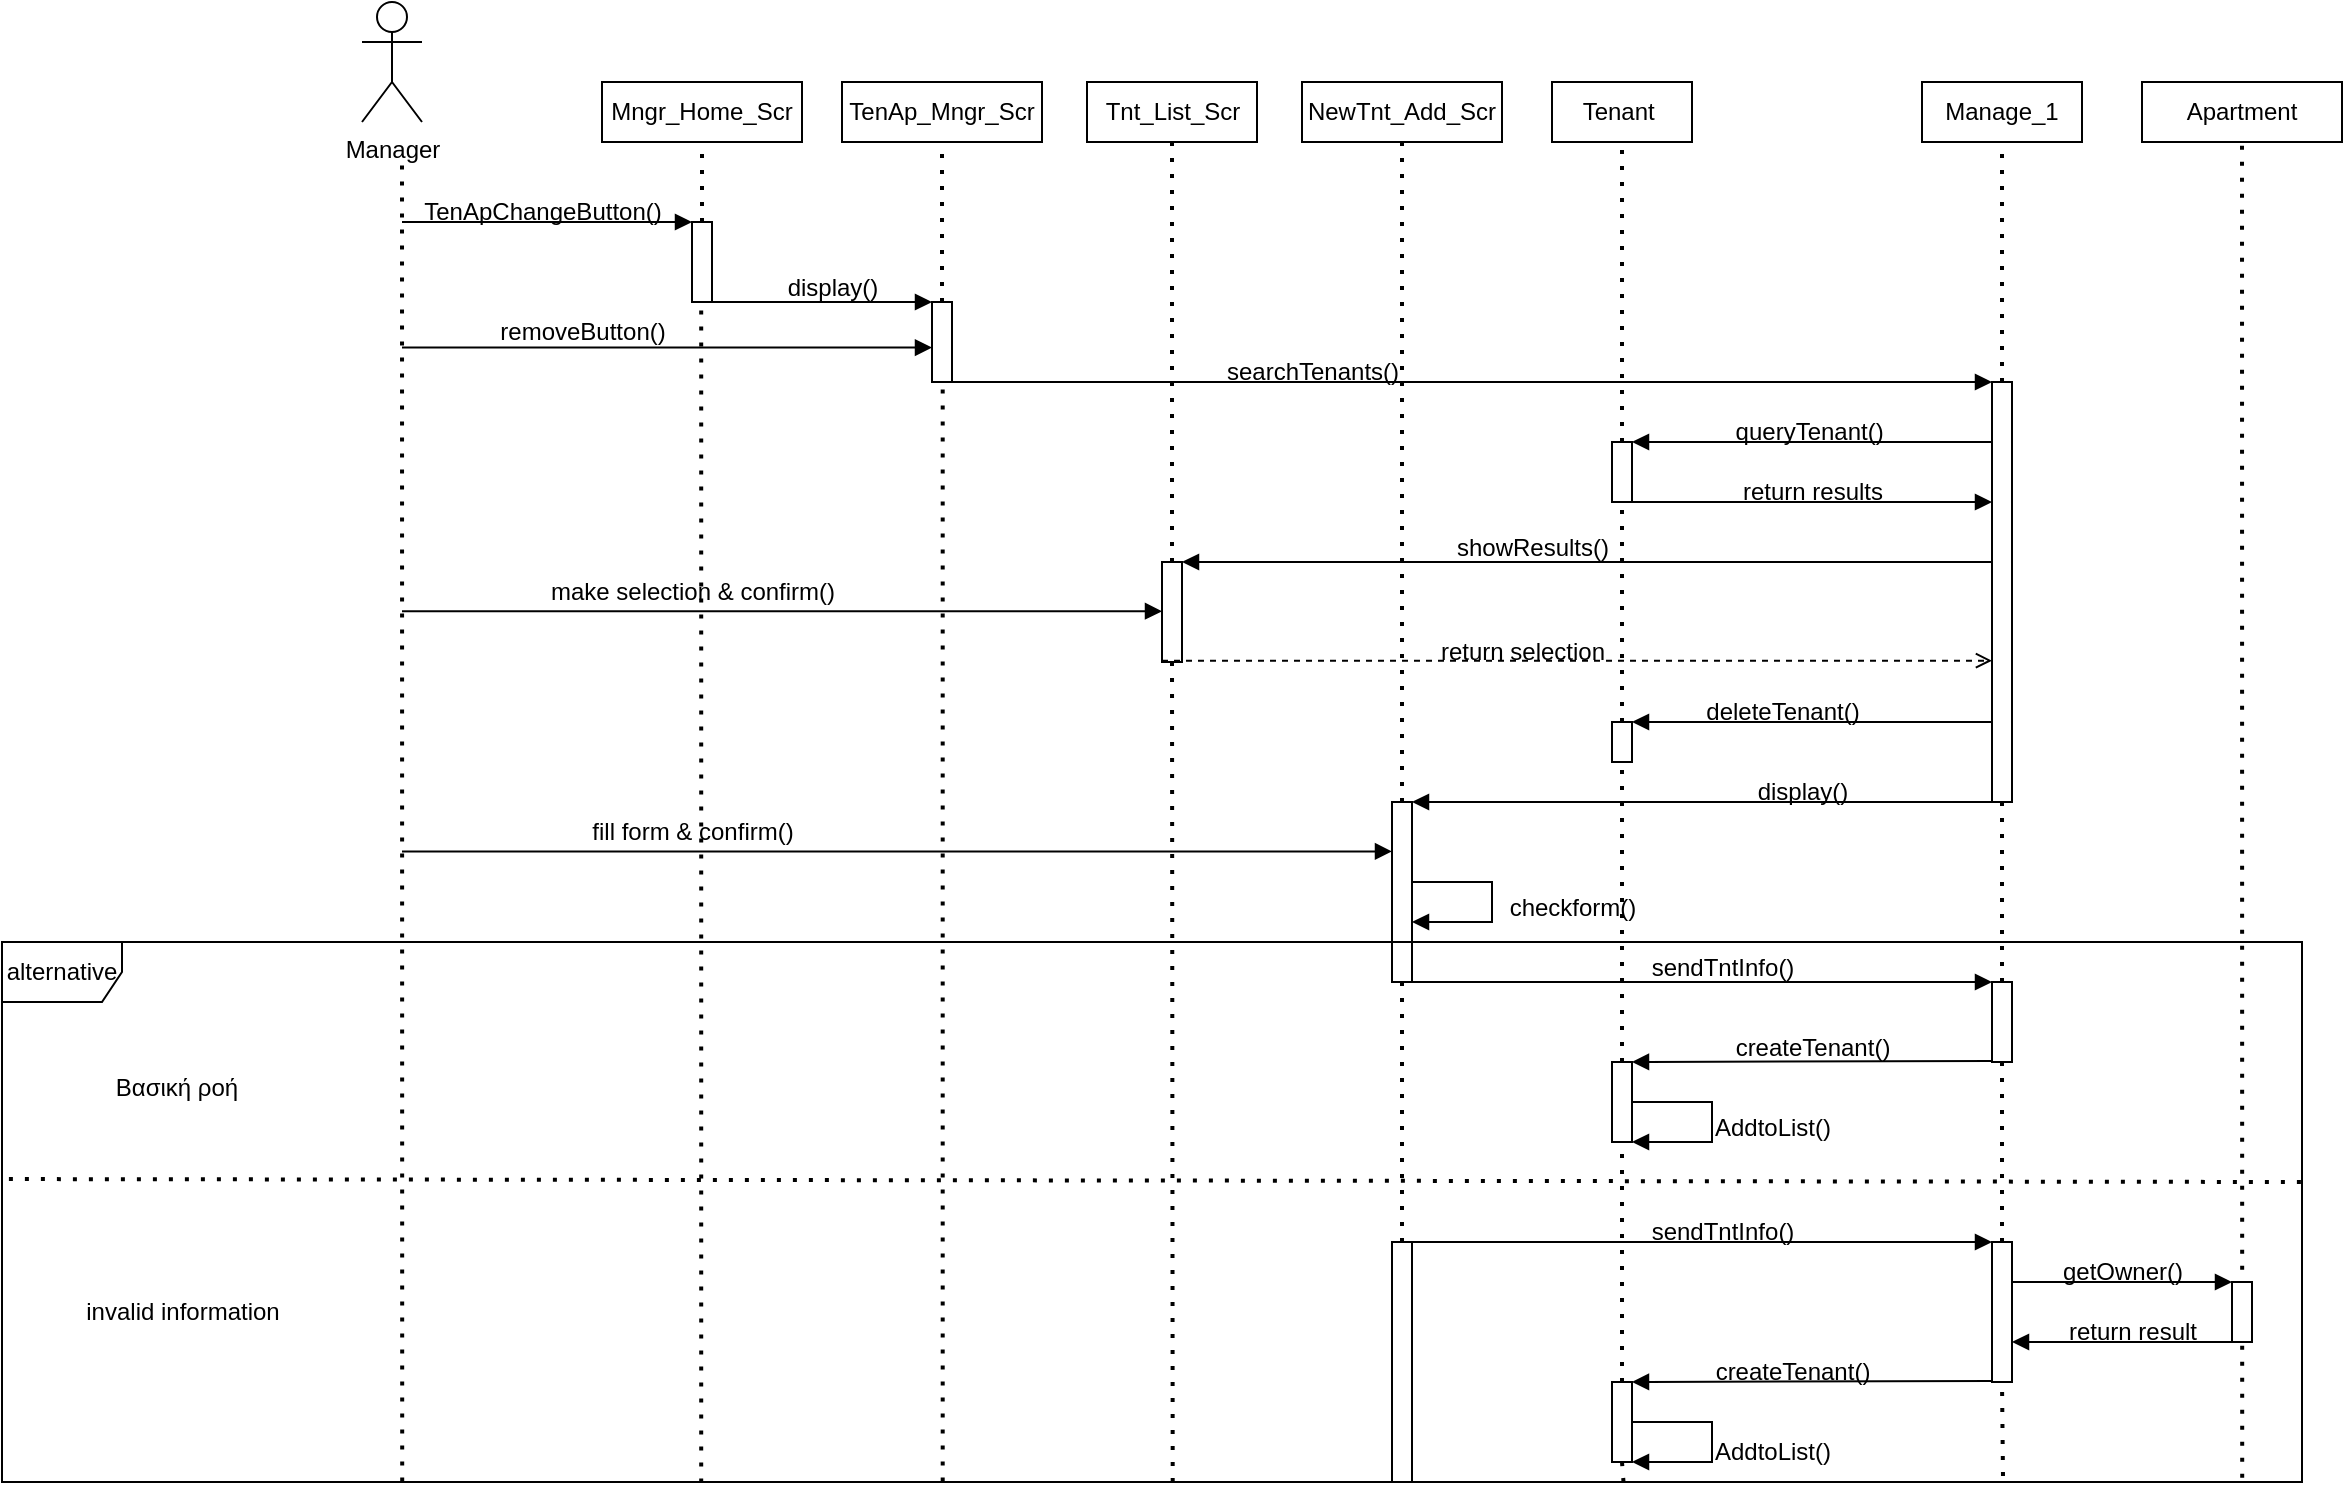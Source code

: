 <mxfile version="27.0.5">
  <diagram name="Page-1" id="Y2wi71jQAL4ZwRvFeoPq">
    <mxGraphModel dx="64" dy="26" grid="0" gridSize="10" guides="1" tooltips="1" connect="1" arrows="1" fold="1" page="0" pageScale="1" pageWidth="850" pageHeight="1100" math="0" shadow="0">
      <root>
        <mxCell id="0" />
        <mxCell id="1" parent="0" />
        <mxCell id="TLuGOkzC2Zvtu-69kkCt-1" value="Manager" style="shape=umlActor;verticalLabelPosition=bottom;verticalAlign=top;html=1;outlineConnect=0;" vertex="1" parent="1">
          <mxGeometry x="353" y="50" width="30" height="60" as="geometry" />
        </mxCell>
        <mxCell id="TLuGOkzC2Zvtu-69kkCt-3" value="Mngr_Home_Scr" style="html=1;whiteSpace=wrap;" vertex="1" parent="1">
          <mxGeometry x="473" y="90" width="100" height="30" as="geometry" />
        </mxCell>
        <mxCell id="TLuGOkzC2Zvtu-69kkCt-4" value="TenAp_Mngr_Scr" style="html=1;whiteSpace=wrap;" vertex="1" parent="1">
          <mxGeometry x="593" y="90" width="100" height="30" as="geometry" />
        </mxCell>
        <mxCell id="TLuGOkzC2Zvtu-69kkCt-5" value="Tnt_List_Scr" style="html=1;whiteSpace=wrap;" vertex="1" parent="1">
          <mxGeometry x="715.5" y="90" width="85" height="30" as="geometry" />
        </mxCell>
        <mxCell id="TLuGOkzC2Zvtu-69kkCt-6" value="NewTnt_Add_Scr" style="html=1;whiteSpace=wrap;" vertex="1" parent="1">
          <mxGeometry x="823" y="90" width="100" height="30" as="geometry" />
        </mxCell>
        <mxCell id="TLuGOkzC2Zvtu-69kkCt-7" value="Tenant&amp;nbsp;" style="html=1;whiteSpace=wrap;" vertex="1" parent="1">
          <mxGeometry x="948" y="90" width="70" height="30" as="geometry" />
        </mxCell>
        <mxCell id="TLuGOkzC2Zvtu-69kkCt-8" value="Manage_1" style="html=1;whiteSpace=wrap;" vertex="1" parent="1">
          <mxGeometry x="1133" y="90" width="80" height="30" as="geometry" />
        </mxCell>
        <mxCell id="TLuGOkzC2Zvtu-69kkCt-9" value="Apartment" style="html=1;whiteSpace=wrap;" vertex="1" parent="1">
          <mxGeometry x="1243" y="90" width="100" height="30" as="geometry" />
        </mxCell>
        <mxCell id="TLuGOkzC2Zvtu-69kkCt-11" value="" style="endArrow=none;dashed=1;html=1;dashPattern=1 3;strokeWidth=2;rounded=0;exitX=0.174;exitY=0.999;exitDx=0;exitDy=0;exitPerimeter=0;" edge="1" parent="1" source="TLuGOkzC2Zvtu-69kkCt-98">
          <mxGeometry width="50" height="50" relative="1" as="geometry">
            <mxPoint x="373" y="960" as="sourcePoint" />
            <mxPoint x="373" y="130" as="targetPoint" />
          </mxGeometry>
        </mxCell>
        <mxCell id="TLuGOkzC2Zvtu-69kkCt-13" value="" style="endArrow=none;dashed=1;html=1;dashPattern=1 3;strokeWidth=2;rounded=0;" edge="1" parent="1" source="TLuGOkzC2Zvtu-69kkCt-21">
          <mxGeometry width="50" height="50" relative="1" as="geometry">
            <mxPoint x="523" y="510" as="sourcePoint" />
            <mxPoint x="523" y="120" as="targetPoint" />
          </mxGeometry>
        </mxCell>
        <mxCell id="TLuGOkzC2Zvtu-69kkCt-14" value="" style="endArrow=none;dashed=1;html=1;dashPattern=1 3;strokeWidth=2;rounded=0;entryX=0.5;entryY=1;entryDx=0;entryDy=0;" edge="1" parent="1" source="TLuGOkzC2Zvtu-69kkCt-26" target="TLuGOkzC2Zvtu-69kkCt-4">
          <mxGeometry width="50" height="50" relative="1" as="geometry">
            <mxPoint x="708" y="510" as="sourcePoint" />
            <mxPoint x="708" y="120" as="targetPoint" />
          </mxGeometry>
        </mxCell>
        <mxCell id="TLuGOkzC2Zvtu-69kkCt-15" value="" style="endArrow=none;dashed=1;html=1;dashPattern=1 3;strokeWidth=2;rounded=0;entryX=0.5;entryY=1;entryDx=0;entryDy=0;" edge="1" parent="1" source="TLuGOkzC2Zvtu-69kkCt-42" target="TLuGOkzC2Zvtu-69kkCt-5">
          <mxGeometry width="50" height="50" relative="1" as="geometry">
            <mxPoint x="758" y="520" as="sourcePoint" />
            <mxPoint x="873" y="120" as="targetPoint" />
          </mxGeometry>
        </mxCell>
        <mxCell id="TLuGOkzC2Zvtu-69kkCt-16" value="" style="endArrow=none;dashed=1;html=1;dashPattern=1 3;strokeWidth=2;rounded=0;entryX=0.5;entryY=1;entryDx=0;entryDy=0;" edge="1" parent="1" source="TLuGOkzC2Zvtu-69kkCt-54" target="TLuGOkzC2Zvtu-69kkCt-6">
          <mxGeometry width="50" height="50" relative="1" as="geometry">
            <mxPoint x="873" y="520" as="sourcePoint" />
            <mxPoint x="1022.41" y="120" as="targetPoint" />
          </mxGeometry>
        </mxCell>
        <mxCell id="TLuGOkzC2Zvtu-69kkCt-17" value="" style="endArrow=none;dashed=1;html=1;dashPattern=1 3;strokeWidth=2;rounded=0;entryX=0.5;entryY=1;entryDx=0;entryDy=0;" edge="1" parent="1" source="TLuGOkzC2Zvtu-69kkCt-35" target="TLuGOkzC2Zvtu-69kkCt-7">
          <mxGeometry width="50" height="50" relative="1" as="geometry">
            <mxPoint x="983" y="510" as="sourcePoint" />
            <mxPoint x="1182.41" y="120" as="targetPoint" />
          </mxGeometry>
        </mxCell>
        <mxCell id="TLuGOkzC2Zvtu-69kkCt-18" value="" style="endArrow=none;dashed=1;html=1;dashPattern=1 3;strokeWidth=2;rounded=0;entryX=0.5;entryY=1;entryDx=0;entryDy=0;" edge="1" parent="1" source="TLuGOkzC2Zvtu-69kkCt-32" target="TLuGOkzC2Zvtu-69kkCt-8">
          <mxGeometry width="50" height="50" relative="1" as="geometry">
            <mxPoint x="1173" y="510" as="sourcePoint" />
            <mxPoint x="1342.41" y="120" as="targetPoint" />
          </mxGeometry>
        </mxCell>
        <mxCell id="TLuGOkzC2Zvtu-69kkCt-19" value="" style="endArrow=none;dashed=1;html=1;dashPattern=1 3;strokeWidth=2;rounded=0;entryX=0.5;entryY=1;entryDx=0;entryDy=0;exitX=0.974;exitY=0.992;exitDx=0;exitDy=0;exitPerimeter=0;" edge="1" parent="1" source="TLuGOkzC2Zvtu-69kkCt-98" target="TLuGOkzC2Zvtu-69kkCt-9">
          <mxGeometry width="50" height="50" relative="1" as="geometry">
            <mxPoint x="1293" y="960" as="sourcePoint" />
            <mxPoint x="1492.41" y="120" as="targetPoint" />
          </mxGeometry>
        </mxCell>
        <mxCell id="TLuGOkzC2Zvtu-69kkCt-22" value="" style="endArrow=none;dashed=1;html=1;dashPattern=1 3;strokeWidth=2;rounded=0;exitX=0.304;exitY=1.001;exitDx=0;exitDy=0;exitPerimeter=0;" edge="1" parent="1" source="TLuGOkzC2Zvtu-69kkCt-98" target="TLuGOkzC2Zvtu-69kkCt-21">
          <mxGeometry width="50" height="50" relative="1" as="geometry">
            <mxPoint x="523" y="960" as="sourcePoint" />
            <mxPoint x="523" y="120" as="targetPoint" />
          </mxGeometry>
        </mxCell>
        <mxCell id="TLuGOkzC2Zvtu-69kkCt-21" value="" style="html=1;points=[[0,0,0,0,5],[0,1,0,0,-5],[1,0,0,0,5],[1,1,0,0,-5]];perimeter=orthogonalPerimeter;outlineConnect=0;targetShapes=umlLifeline;portConstraint=eastwest;newEdgeStyle={&quot;curved&quot;:0,&quot;rounded&quot;:0};" vertex="1" parent="1">
          <mxGeometry x="518" y="160" width="10" height="40" as="geometry" />
        </mxCell>
        <mxCell id="TLuGOkzC2Zvtu-69kkCt-23" value="" style="endArrow=block;html=1;rounded=0;endFill=1;" edge="1" parent="1" target="TLuGOkzC2Zvtu-69kkCt-21">
          <mxGeometry width="50" height="50" relative="1" as="geometry">
            <mxPoint x="373" y="160" as="sourcePoint" />
            <mxPoint x="423" y="140" as="targetPoint" />
          </mxGeometry>
        </mxCell>
        <mxCell id="TLuGOkzC2Zvtu-69kkCt-24" value="TenApChangeButton()" style="text;html=1;align=center;verticalAlign=middle;resizable=0;points=[];autosize=1;strokeColor=none;fillColor=none;" vertex="1" parent="1">
          <mxGeometry x="373" y="140" width="140" height="30" as="geometry" />
        </mxCell>
        <mxCell id="TLuGOkzC2Zvtu-69kkCt-25" value="" style="endArrow=block;html=1;rounded=0;endFill=1;" edge="1" parent="1" target="TLuGOkzC2Zvtu-69kkCt-26">
          <mxGeometry width="50" height="50" relative="1" as="geometry">
            <mxPoint x="528" y="200" as="sourcePoint" />
            <mxPoint x="663" y="200" as="targetPoint" />
          </mxGeometry>
        </mxCell>
        <mxCell id="TLuGOkzC2Zvtu-69kkCt-27" value="" style="endArrow=none;dashed=1;html=1;dashPattern=1 3;strokeWidth=2;rounded=0;exitX=0.409;exitY=0.999;exitDx=0;exitDy=0;exitPerimeter=0;" edge="1" parent="1" source="TLuGOkzC2Zvtu-69kkCt-98" target="TLuGOkzC2Zvtu-69kkCt-26">
          <mxGeometry width="50" height="50" relative="1" as="geometry">
            <mxPoint x="643" y="960" as="sourcePoint" />
            <mxPoint x="708" y="120" as="targetPoint" />
          </mxGeometry>
        </mxCell>
        <mxCell id="TLuGOkzC2Zvtu-69kkCt-26" value="" style="html=1;points=[[0,0,0,0,5],[0,1,0,0,-5],[1,0,0,0,5],[1,1,0,0,-5]];perimeter=orthogonalPerimeter;outlineConnect=0;targetShapes=umlLifeline;portConstraint=eastwest;newEdgeStyle={&quot;curved&quot;:0,&quot;rounded&quot;:0};" vertex="1" parent="1">
          <mxGeometry x="638" y="200" width="10" height="40" as="geometry" />
        </mxCell>
        <mxCell id="TLuGOkzC2Zvtu-69kkCt-28" value="display()" style="text;html=1;align=center;verticalAlign=middle;resizable=0;points=[];autosize=1;strokeColor=none;fillColor=none;" vertex="1" parent="1">
          <mxGeometry x="553" y="178" width="70" height="30" as="geometry" />
        </mxCell>
        <mxCell id="TLuGOkzC2Zvtu-69kkCt-29" value="" style="endArrow=block;html=1;rounded=0;endFill=1;" edge="1" parent="1">
          <mxGeometry width="50" height="50" relative="1" as="geometry">
            <mxPoint x="373" y="222.76" as="sourcePoint" />
            <mxPoint x="638" y="222.76" as="targetPoint" />
          </mxGeometry>
        </mxCell>
        <mxCell id="TLuGOkzC2Zvtu-69kkCt-30" value="removeButton()" style="text;html=1;align=center;verticalAlign=middle;resizable=0;points=[];autosize=1;strokeColor=none;fillColor=none;" vertex="1" parent="1">
          <mxGeometry x="408" y="200" width="110" height="30" as="geometry" />
        </mxCell>
        <mxCell id="TLuGOkzC2Zvtu-69kkCt-31" value="" style="endArrow=block;html=1;rounded=0;endFill=1;" edge="1" parent="1" target="TLuGOkzC2Zvtu-69kkCt-32">
          <mxGeometry width="50" height="50" relative="1" as="geometry">
            <mxPoint x="648" y="240" as="sourcePoint" />
            <mxPoint x="1163" y="240" as="targetPoint" />
          </mxGeometry>
        </mxCell>
        <mxCell id="TLuGOkzC2Zvtu-69kkCt-33" value="" style="endArrow=none;dashed=1;html=1;dashPattern=1 3;strokeWidth=2;rounded=0;entryX=0.5;entryY=1;entryDx=0;entryDy=0;" edge="1" parent="1" source="TLuGOkzC2Zvtu-69kkCt-71" target="TLuGOkzC2Zvtu-69kkCt-32">
          <mxGeometry width="50" height="50" relative="1" as="geometry">
            <mxPoint x="1173" y="960" as="sourcePoint" />
            <mxPoint x="1173" y="120" as="targetPoint" />
          </mxGeometry>
        </mxCell>
        <mxCell id="TLuGOkzC2Zvtu-69kkCt-32" value="" style="html=1;points=[[0,0,0,0,5],[0,1,0,0,-5],[1,0,0,0,5],[1,1,0,0,-5]];perimeter=orthogonalPerimeter;outlineConnect=0;targetShapes=umlLifeline;portConstraint=eastwest;newEdgeStyle={&quot;curved&quot;:0,&quot;rounded&quot;:0};" vertex="1" parent="1">
          <mxGeometry x="1168" y="240" width="10" height="210" as="geometry" />
        </mxCell>
        <mxCell id="TLuGOkzC2Zvtu-69kkCt-34" value="searchTenants()" style="text;html=1;align=center;verticalAlign=middle;resizable=0;points=[];autosize=1;strokeColor=none;fillColor=none;" vertex="1" parent="1">
          <mxGeometry x="773" y="220" width="110" height="30" as="geometry" />
        </mxCell>
        <mxCell id="TLuGOkzC2Zvtu-69kkCt-36" value="" style="endArrow=none;dashed=1;html=1;dashPattern=1 3;strokeWidth=2;rounded=0;entryX=0.5;entryY=1;entryDx=0;entryDy=0;" edge="1" parent="1" source="TLuGOkzC2Zvtu-69kkCt-50" target="TLuGOkzC2Zvtu-69kkCt-35">
          <mxGeometry width="50" height="50" relative="1" as="geometry">
            <mxPoint x="983" y="510" as="sourcePoint" />
            <mxPoint x="983" y="120" as="targetPoint" />
          </mxGeometry>
        </mxCell>
        <mxCell id="TLuGOkzC2Zvtu-69kkCt-35" value="" style="html=1;points=[[0,0,0,0,5],[0,1,0,0,-5],[1,0,0,0,5],[1,1,0,0,-5]];perimeter=orthogonalPerimeter;outlineConnect=0;targetShapes=umlLifeline;portConstraint=eastwest;newEdgeStyle={&quot;curved&quot;:0,&quot;rounded&quot;:0};" vertex="1" parent="1">
          <mxGeometry x="978" y="270" width="10" height="30" as="geometry" />
        </mxCell>
        <mxCell id="TLuGOkzC2Zvtu-69kkCt-38" value="" style="endArrow=block;html=1;rounded=0;endFill=1;" edge="1" parent="1" source="TLuGOkzC2Zvtu-69kkCt-32">
          <mxGeometry width="50" height="50" relative="1" as="geometry">
            <mxPoint x="1253" y="270" as="sourcePoint" />
            <mxPoint x="988" y="270" as="targetPoint" />
          </mxGeometry>
        </mxCell>
        <mxCell id="TLuGOkzC2Zvtu-69kkCt-39" value="&amp;nbsp; queryTenant()" style="text;html=1;align=center;verticalAlign=middle;resizable=0;points=[];autosize=1;strokeColor=none;fillColor=none;" vertex="1" parent="1">
          <mxGeometry x="1023" y="250" width="100" height="30" as="geometry" />
        </mxCell>
        <mxCell id="TLuGOkzC2Zvtu-69kkCt-40" value="" style="endArrow=block;html=1;rounded=0;endFill=1;" edge="1" parent="1" target="TLuGOkzC2Zvtu-69kkCt-32">
          <mxGeometry width="50" height="50" relative="1" as="geometry">
            <mxPoint x="988" y="300" as="sourcePoint" />
            <mxPoint x="1108" y="300" as="targetPoint" />
          </mxGeometry>
        </mxCell>
        <mxCell id="TLuGOkzC2Zvtu-69kkCt-41" value="return results" style="text;html=1;align=center;verticalAlign=middle;resizable=0;points=[];autosize=1;strokeColor=none;fillColor=none;" vertex="1" parent="1">
          <mxGeometry x="1033" y="280" width="90" height="30" as="geometry" />
        </mxCell>
        <mxCell id="TLuGOkzC2Zvtu-69kkCt-43" value="" style="endArrow=none;dashed=1;html=1;dashPattern=1 3;strokeWidth=2;rounded=0;entryX=0.5;entryY=1;entryDx=0;entryDy=0;exitX=0.509;exitY=1;exitDx=0;exitDy=0;exitPerimeter=0;" edge="1" parent="1" source="TLuGOkzC2Zvtu-69kkCt-98" target="TLuGOkzC2Zvtu-69kkCt-42">
          <mxGeometry width="50" height="50" relative="1" as="geometry">
            <mxPoint x="758" y="960" as="sourcePoint" />
            <mxPoint x="758" y="120" as="targetPoint" />
          </mxGeometry>
        </mxCell>
        <mxCell id="TLuGOkzC2Zvtu-69kkCt-42" value="" style="html=1;points=[[0,0,0,0,5],[0,1,0,0,-5],[1,0,0,0,5],[1,1,0,0,-5]];perimeter=orthogonalPerimeter;outlineConnect=0;targetShapes=umlLifeline;portConstraint=eastwest;newEdgeStyle={&quot;curved&quot;:0,&quot;rounded&quot;:0};" vertex="1" parent="1">
          <mxGeometry x="753" y="330" width="10" height="50" as="geometry" />
        </mxCell>
        <mxCell id="TLuGOkzC2Zvtu-69kkCt-44" value="" style="endArrow=block;html=1;rounded=0;endFill=1;" edge="1" parent="1" target="TLuGOkzC2Zvtu-69kkCt-42">
          <mxGeometry width="50" height="50" relative="1" as="geometry">
            <mxPoint x="1168" y="330" as="sourcePoint" />
            <mxPoint x="988" y="330" as="targetPoint" />
          </mxGeometry>
        </mxCell>
        <mxCell id="TLuGOkzC2Zvtu-69kkCt-45" value="&amp;nbsp; &amp;nbsp;showResults()" style="text;html=1;align=center;verticalAlign=middle;resizable=0;points=[];autosize=1;strokeColor=none;fillColor=none;" vertex="1" parent="1">
          <mxGeometry x="878" y="308" width="110" height="30" as="geometry" />
        </mxCell>
        <mxCell id="TLuGOkzC2Zvtu-69kkCt-46" value="" style="endArrow=block;html=1;rounded=0;endFill=1;" edge="1" parent="1" target="TLuGOkzC2Zvtu-69kkCt-42">
          <mxGeometry width="50" height="50" relative="1" as="geometry">
            <mxPoint x="373" y="354.62" as="sourcePoint" />
            <mxPoint x="638" y="354.62" as="targetPoint" />
          </mxGeometry>
        </mxCell>
        <mxCell id="TLuGOkzC2Zvtu-69kkCt-47" value="make selection &amp;amp; confirm()" style="text;html=1;align=center;verticalAlign=middle;resizable=0;points=[];autosize=1;strokeColor=none;fillColor=none;" vertex="1" parent="1">
          <mxGeometry x="433" y="330" width="170" height="30" as="geometry" />
        </mxCell>
        <mxCell id="TLuGOkzC2Zvtu-69kkCt-48" value="" style="endArrow=open;html=1;rounded=0;dashed=1;endFill=0;" edge="1" parent="1" target="TLuGOkzC2Zvtu-69kkCt-32">
          <mxGeometry width="50" height="50" relative="1" as="geometry">
            <mxPoint x="753" y="379.35" as="sourcePoint" />
            <mxPoint x="863" y="379.35" as="targetPoint" />
          </mxGeometry>
        </mxCell>
        <mxCell id="TLuGOkzC2Zvtu-69kkCt-49" value="return selection" style="text;html=1;align=center;verticalAlign=middle;resizable=0;points=[];autosize=1;strokeColor=none;fillColor=none;" vertex="1" parent="1">
          <mxGeometry x="878" y="360" width="110" height="30" as="geometry" />
        </mxCell>
        <mxCell id="TLuGOkzC2Zvtu-69kkCt-51" value="" style="endArrow=none;dashed=1;html=1;dashPattern=1 3;strokeWidth=2;rounded=0;entryX=0.5;entryY=1;entryDx=0;entryDy=0;" edge="1" parent="1" source="TLuGOkzC2Zvtu-69kkCt-74" target="TLuGOkzC2Zvtu-69kkCt-50">
          <mxGeometry width="50" height="50" relative="1" as="geometry">
            <mxPoint x="983" y="960" as="sourcePoint" />
            <mxPoint x="983" y="300" as="targetPoint" />
          </mxGeometry>
        </mxCell>
        <mxCell id="TLuGOkzC2Zvtu-69kkCt-50" value="" style="html=1;points=[[0,0,0,0,5],[0,1,0,0,-5],[1,0,0,0,5],[1,1,0,0,-5]];perimeter=orthogonalPerimeter;outlineConnect=0;targetShapes=umlLifeline;portConstraint=eastwest;newEdgeStyle={&quot;curved&quot;:0,&quot;rounded&quot;:0};" vertex="1" parent="1">
          <mxGeometry x="978" y="410" width="10" height="20" as="geometry" />
        </mxCell>
        <mxCell id="TLuGOkzC2Zvtu-69kkCt-52" value="" style="endArrow=block;html=1;rounded=0;endFill=1;" edge="1" parent="1">
          <mxGeometry width="50" height="50" relative="1" as="geometry">
            <mxPoint x="1168" y="410" as="sourcePoint" />
            <mxPoint x="988" y="410" as="targetPoint" />
          </mxGeometry>
        </mxCell>
        <mxCell id="TLuGOkzC2Zvtu-69kkCt-53" value="deleteTenant()" style="text;html=1;align=center;verticalAlign=middle;resizable=0;points=[];autosize=1;strokeColor=none;fillColor=none;" vertex="1" parent="1">
          <mxGeometry x="1013" y="390" width="100" height="30" as="geometry" />
        </mxCell>
        <mxCell id="TLuGOkzC2Zvtu-69kkCt-57" value="" style="endArrow=none;dashed=1;html=1;dashPattern=1 3;strokeWidth=2;rounded=0;entryX=0.5;entryY=1;entryDx=0;entryDy=0;" edge="1" parent="1" source="TLuGOkzC2Zvtu-69kkCt-80" target="TLuGOkzC2Zvtu-69kkCt-54">
          <mxGeometry width="50" height="50" relative="1" as="geometry">
            <mxPoint x="873" y="956.545" as="sourcePoint" />
            <mxPoint x="873" y="120" as="targetPoint" />
          </mxGeometry>
        </mxCell>
        <mxCell id="TLuGOkzC2Zvtu-69kkCt-54" value="" style="html=1;points=[[0,0,0,0,5],[0,1,0,0,-5],[1,0,0,0,5],[1,1,0,0,-5]];perimeter=orthogonalPerimeter;outlineConnect=0;targetShapes=umlLifeline;portConstraint=eastwest;newEdgeStyle={&quot;curved&quot;:0,&quot;rounded&quot;:0};" vertex="1" parent="1">
          <mxGeometry x="868" y="450" width="10" height="90" as="geometry" />
        </mxCell>
        <mxCell id="TLuGOkzC2Zvtu-69kkCt-58" value="" style="endArrow=block;html=1;rounded=0;endFill=1;" edge="1" parent="1" target="TLuGOkzC2Zvtu-69kkCt-54">
          <mxGeometry width="50" height="50" relative="1" as="geometry">
            <mxPoint x="1168" y="450" as="sourcePoint" />
            <mxPoint x="988" y="450" as="targetPoint" />
          </mxGeometry>
        </mxCell>
        <mxCell id="TLuGOkzC2Zvtu-69kkCt-59" value="display()" style="text;html=1;align=center;verticalAlign=middle;resizable=0;points=[];autosize=1;strokeColor=none;fillColor=none;" vertex="1" parent="1">
          <mxGeometry x="1038" y="430" width="70" height="30" as="geometry" />
        </mxCell>
        <mxCell id="TLuGOkzC2Zvtu-69kkCt-60" value="" style="endArrow=block;html=1;rounded=0;endFill=1;" edge="1" parent="1" target="TLuGOkzC2Zvtu-69kkCt-54">
          <mxGeometry width="50" height="50" relative="1" as="geometry">
            <mxPoint x="373" y="474.74" as="sourcePoint" />
            <mxPoint x="753" y="475.12" as="targetPoint" />
          </mxGeometry>
        </mxCell>
        <mxCell id="TLuGOkzC2Zvtu-69kkCt-62" value="fill form &amp;amp; confirm()" style="text;html=1;align=center;verticalAlign=middle;resizable=0;points=[];autosize=1;strokeColor=none;fillColor=none;" vertex="1" parent="1">
          <mxGeometry x="458" y="450" width="120" height="30" as="geometry" />
        </mxCell>
        <mxCell id="TLuGOkzC2Zvtu-69kkCt-65" value="" style="endArrow=block;html=1;rounded=0;endFill=1;" edge="1" parent="1">
          <mxGeometry width="50" height="50" relative="1" as="geometry">
            <mxPoint x="878" y="490" as="sourcePoint" />
            <mxPoint x="878" y="510" as="targetPoint" />
            <Array as="points">
              <mxPoint x="918" y="490" />
              <mxPoint x="918" y="510" />
            </Array>
          </mxGeometry>
        </mxCell>
        <mxCell id="TLuGOkzC2Zvtu-69kkCt-69" value="checkform()" style="text;html=1;align=center;verticalAlign=middle;resizable=0;points=[];autosize=1;strokeColor=none;fillColor=none;" vertex="1" parent="1">
          <mxGeometry x="913" y="488" width="90" height="30" as="geometry" />
        </mxCell>
        <mxCell id="TLuGOkzC2Zvtu-69kkCt-70" value="" style="endArrow=block;html=1;rounded=0;endFill=1;" edge="1" parent="1" target="TLuGOkzC2Zvtu-69kkCt-71">
          <mxGeometry width="50" height="50" relative="1" as="geometry">
            <mxPoint x="878" y="540" as="sourcePoint" />
            <mxPoint x="1173" y="540" as="targetPoint" />
          </mxGeometry>
        </mxCell>
        <mxCell id="TLuGOkzC2Zvtu-69kkCt-72" value="" style="endArrow=none;dashed=1;html=1;dashPattern=1 3;strokeWidth=2;rounded=0;entryX=0.5;entryY=1;entryDx=0;entryDy=0;" edge="1" parent="1" source="TLuGOkzC2Zvtu-69kkCt-83" target="TLuGOkzC2Zvtu-69kkCt-71">
          <mxGeometry width="50" height="50" relative="1" as="geometry">
            <mxPoint x="1173" y="960" as="sourcePoint" />
            <mxPoint x="1173" y="450" as="targetPoint" />
          </mxGeometry>
        </mxCell>
        <mxCell id="TLuGOkzC2Zvtu-69kkCt-71" value="" style="html=1;points=[[0,0,0,0,5],[0,1,0,0,-5],[1,0,0,0,5],[1,1,0,0,-5]];perimeter=orthogonalPerimeter;outlineConnect=0;targetShapes=umlLifeline;portConstraint=eastwest;newEdgeStyle={&quot;curved&quot;:0,&quot;rounded&quot;:0};" vertex="1" parent="1">
          <mxGeometry x="1168" y="540" width="10" height="40" as="geometry" />
        </mxCell>
        <mxCell id="TLuGOkzC2Zvtu-69kkCt-73" value="sendTntInfo()" style="text;html=1;align=center;verticalAlign=middle;resizable=0;points=[];autosize=1;strokeColor=none;fillColor=none;" vertex="1" parent="1">
          <mxGeometry x="988" y="518" width="90" height="30" as="geometry" />
        </mxCell>
        <mxCell id="TLuGOkzC2Zvtu-69kkCt-75" value="" style="endArrow=none;dashed=1;html=1;dashPattern=1 3;strokeWidth=2;rounded=0;entryX=0.5;entryY=1;entryDx=0;entryDy=0;" edge="1" parent="1" source="TLuGOkzC2Zvtu-69kkCt-91" target="TLuGOkzC2Zvtu-69kkCt-74">
          <mxGeometry width="50" height="50" relative="1" as="geometry">
            <mxPoint x="983" y="960" as="sourcePoint" />
            <mxPoint x="983" y="430" as="targetPoint" />
          </mxGeometry>
        </mxCell>
        <mxCell id="TLuGOkzC2Zvtu-69kkCt-74" value="" style="html=1;points=[[0,0,0,0,5],[0,1,0,0,-5],[1,0,0,0,5],[1,1,0,0,-5]];perimeter=orthogonalPerimeter;outlineConnect=0;targetShapes=umlLifeline;portConstraint=eastwest;newEdgeStyle={&quot;curved&quot;:0,&quot;rounded&quot;:0};" vertex="1" parent="1">
          <mxGeometry x="978" y="580" width="10" height="40" as="geometry" />
        </mxCell>
        <mxCell id="TLuGOkzC2Zvtu-69kkCt-76" value="" style="endArrow=block;html=1;rounded=0;endFill=1;" edge="1" parent="1" target="TLuGOkzC2Zvtu-69kkCt-74">
          <mxGeometry width="50" height="50" relative="1" as="geometry">
            <mxPoint x="1168" y="579.5" as="sourcePoint" />
            <mxPoint x="993" y="580" as="targetPoint" />
          </mxGeometry>
        </mxCell>
        <mxCell id="TLuGOkzC2Zvtu-69kkCt-77" value="createTenant()" style="text;html=1;align=center;verticalAlign=middle;resizable=0;points=[];autosize=1;strokeColor=none;fillColor=none;" vertex="1" parent="1">
          <mxGeometry x="1028" y="558" width="100" height="30" as="geometry" />
        </mxCell>
        <mxCell id="TLuGOkzC2Zvtu-69kkCt-78" value="" style="endArrow=block;html=1;rounded=0;endFill=1;" edge="1" parent="1">
          <mxGeometry width="50" height="50" relative="1" as="geometry">
            <mxPoint x="988" y="600" as="sourcePoint" />
            <mxPoint x="988" y="620" as="targetPoint" />
            <Array as="points">
              <mxPoint x="1028" y="600" />
              <mxPoint x="1028" y="620" />
            </Array>
          </mxGeometry>
        </mxCell>
        <mxCell id="TLuGOkzC2Zvtu-69kkCt-79" value="AddtoList()" style="text;html=1;align=center;verticalAlign=middle;resizable=0;points=[];autosize=1;strokeColor=none;fillColor=none;" vertex="1" parent="1">
          <mxGeometry x="1018" y="598" width="80" height="30" as="geometry" />
        </mxCell>
        <mxCell id="TLuGOkzC2Zvtu-69kkCt-80" value="" style="html=1;points=[[0,0,0,0,5],[0,1,0,0,-5],[1,0,0,0,5],[1,1,0,0,-5]];perimeter=orthogonalPerimeter;outlineConnect=0;targetShapes=umlLifeline;portConstraint=eastwest;newEdgeStyle={&quot;curved&quot;:0,&quot;rounded&quot;:0};" vertex="1" parent="1">
          <mxGeometry x="868" y="670" width="10" height="120" as="geometry" />
        </mxCell>
        <mxCell id="TLuGOkzC2Zvtu-69kkCt-82" value="" style="endArrow=block;html=1;rounded=0;endFill=1;" edge="1" parent="1">
          <mxGeometry width="50" height="50" relative="1" as="geometry">
            <mxPoint x="878" y="670" as="sourcePoint" />
            <mxPoint x="1168" y="670" as="targetPoint" />
          </mxGeometry>
        </mxCell>
        <mxCell id="TLuGOkzC2Zvtu-69kkCt-84" value="" style="endArrow=none;dashed=1;html=1;dashPattern=1 3;strokeWidth=2;rounded=0;entryX=0.5;entryY=1;entryDx=0;entryDy=0;exitX=0.87;exitY=0.989;exitDx=0;exitDy=0;exitPerimeter=0;" edge="1" parent="1" source="TLuGOkzC2Zvtu-69kkCt-98" target="TLuGOkzC2Zvtu-69kkCt-83">
          <mxGeometry width="50" height="50" relative="1" as="geometry">
            <mxPoint x="1173" y="960" as="sourcePoint" />
            <mxPoint x="1173" y="580" as="targetPoint" />
          </mxGeometry>
        </mxCell>
        <mxCell id="TLuGOkzC2Zvtu-69kkCt-83" value="" style="html=1;points=[[0,0,0,0,5],[0,1,0,0,-5],[1,0,0,0,5],[1,1,0,0,-5]];perimeter=orthogonalPerimeter;outlineConnect=0;targetShapes=umlLifeline;portConstraint=eastwest;newEdgeStyle={&quot;curved&quot;:0,&quot;rounded&quot;:0};" vertex="1" parent="1">
          <mxGeometry x="1168" y="670" width="10" height="70" as="geometry" />
        </mxCell>
        <mxCell id="TLuGOkzC2Zvtu-69kkCt-85" value="sendTntInfo()" style="text;html=1;align=center;verticalAlign=middle;resizable=0;points=[];autosize=1;strokeColor=none;fillColor=none;" vertex="1" parent="1">
          <mxGeometry x="988" y="650" width="90" height="30" as="geometry" />
        </mxCell>
        <mxCell id="TLuGOkzC2Zvtu-69kkCt-86" value="" style="html=1;points=[[0,0,0,0,5],[0,1,0,0,-5],[1,0,0,0,5],[1,1,0,0,-5]];perimeter=orthogonalPerimeter;outlineConnect=0;targetShapes=umlLifeline;portConstraint=eastwest;newEdgeStyle={&quot;curved&quot;:0,&quot;rounded&quot;:0};" vertex="1" parent="1">
          <mxGeometry x="1288" y="690" width="10" height="30" as="geometry" />
        </mxCell>
        <mxCell id="TLuGOkzC2Zvtu-69kkCt-87" value="" style="endArrow=block;html=1;rounded=0;endFill=1;" edge="1" parent="1">
          <mxGeometry width="50" height="50" relative="1" as="geometry">
            <mxPoint x="1178" y="690" as="sourcePoint" />
            <mxPoint x="1288" y="690" as="targetPoint" />
          </mxGeometry>
        </mxCell>
        <mxCell id="TLuGOkzC2Zvtu-69kkCt-88" value="getOwner()" style="text;html=1;align=center;verticalAlign=middle;resizable=0;points=[];autosize=1;strokeColor=none;fillColor=none;" vertex="1" parent="1">
          <mxGeometry x="1193" y="670" width="80" height="30" as="geometry" />
        </mxCell>
        <mxCell id="TLuGOkzC2Zvtu-69kkCt-89" value="" style="endArrow=block;html=1;rounded=0;endFill=1;" edge="1" parent="1">
          <mxGeometry width="50" height="50" relative="1" as="geometry">
            <mxPoint x="1288" y="720" as="sourcePoint" />
            <mxPoint x="1178" y="720" as="targetPoint" />
          </mxGeometry>
        </mxCell>
        <mxCell id="TLuGOkzC2Zvtu-69kkCt-90" value="return result" style="text;html=1;align=center;verticalAlign=middle;resizable=0;points=[];autosize=1;strokeColor=none;fillColor=none;" vertex="1" parent="1">
          <mxGeometry x="1193" y="700" width="90" height="30" as="geometry" />
        </mxCell>
        <mxCell id="TLuGOkzC2Zvtu-69kkCt-92" value="" style="endArrow=none;dashed=1;html=1;dashPattern=1 3;strokeWidth=2;rounded=0;entryX=0.5;entryY=1;entryDx=0;entryDy=0;exitX=0.705;exitY=1;exitDx=0;exitDy=0;exitPerimeter=0;" edge="1" parent="1" source="TLuGOkzC2Zvtu-69kkCt-98" target="TLuGOkzC2Zvtu-69kkCt-91">
          <mxGeometry width="50" height="50" relative="1" as="geometry">
            <mxPoint x="983" y="960" as="sourcePoint" />
            <mxPoint x="983" y="620" as="targetPoint" />
          </mxGeometry>
        </mxCell>
        <mxCell id="TLuGOkzC2Zvtu-69kkCt-91" value="" style="html=1;points=[[0,0,0,0,5],[0,1,0,0,-5],[1,0,0,0,5],[1,1,0,0,-5]];perimeter=orthogonalPerimeter;outlineConnect=0;targetShapes=umlLifeline;portConstraint=eastwest;newEdgeStyle={&quot;curved&quot;:0,&quot;rounded&quot;:0};" vertex="1" parent="1">
          <mxGeometry x="978" y="740" width="10" height="40" as="geometry" />
        </mxCell>
        <mxCell id="TLuGOkzC2Zvtu-69kkCt-94" value="" style="endArrow=block;html=1;rounded=0;endFill=1;" edge="1" parent="1" target="TLuGOkzC2Zvtu-69kkCt-91">
          <mxGeometry width="50" height="50" relative="1" as="geometry">
            <mxPoint x="1168" y="739.51" as="sourcePoint" />
            <mxPoint x="1058" y="739.51" as="targetPoint" />
          </mxGeometry>
        </mxCell>
        <mxCell id="TLuGOkzC2Zvtu-69kkCt-95" value="createTenant()" style="text;html=1;align=center;verticalAlign=middle;resizable=0;points=[];autosize=1;strokeColor=none;fillColor=none;" vertex="1" parent="1">
          <mxGeometry x="1018" y="720" width="100" height="30" as="geometry" />
        </mxCell>
        <mxCell id="TLuGOkzC2Zvtu-69kkCt-96" value="" style="endArrow=block;html=1;rounded=0;endFill=1;" edge="1" parent="1">
          <mxGeometry width="50" height="50" relative="1" as="geometry">
            <mxPoint x="988" y="760" as="sourcePoint" />
            <mxPoint x="988" y="780" as="targetPoint" />
            <Array as="points">
              <mxPoint x="1028" y="760" />
              <mxPoint x="1028" y="780" />
            </Array>
          </mxGeometry>
        </mxCell>
        <mxCell id="TLuGOkzC2Zvtu-69kkCt-97" value="AddtoList()" style="text;html=1;align=center;verticalAlign=middle;resizable=0;points=[];autosize=1;strokeColor=none;fillColor=none;" vertex="1" parent="1">
          <mxGeometry x="1018" y="760" width="80" height="30" as="geometry" />
        </mxCell>
        <mxCell id="TLuGOkzC2Zvtu-69kkCt-98" value="alternative" style="shape=umlFrame;whiteSpace=wrap;html=1;pointerEvents=0;" vertex="1" parent="1">
          <mxGeometry x="173" y="520" width="1150" height="270" as="geometry" />
        </mxCell>
        <mxCell id="TLuGOkzC2Zvtu-69kkCt-99" value="" style="endArrow=none;dashed=1;html=1;dashPattern=1 3;strokeWidth=2;rounded=0;exitX=0.003;exitY=0.439;exitDx=0;exitDy=0;exitPerimeter=0;" edge="1" parent="1" source="TLuGOkzC2Zvtu-69kkCt-98">
          <mxGeometry width="50" height="50" relative="1" as="geometry">
            <mxPoint x="533" y="970" as="sourcePoint" />
            <mxPoint x="1323" y="640" as="targetPoint" />
          </mxGeometry>
        </mxCell>
        <mxCell id="TLuGOkzC2Zvtu-69kkCt-100" value="Βασική ροή" style="text;html=1;align=center;verticalAlign=middle;resizable=0;points=[];autosize=1;strokeColor=none;fillColor=none;" vertex="1" parent="1">
          <mxGeometry x="220" y="580" width="79" height="26" as="geometry" />
        </mxCell>
        <mxCell id="TLuGOkzC2Zvtu-69kkCt-101" value="invalid information" style="text;html=1;align=center;verticalAlign=middle;resizable=0;points=[];autosize=1;strokeColor=none;fillColor=none;" vertex="1" parent="1">
          <mxGeometry x="205" y="692" width="115" height="26" as="geometry" />
        </mxCell>
      </root>
    </mxGraphModel>
  </diagram>
</mxfile>
